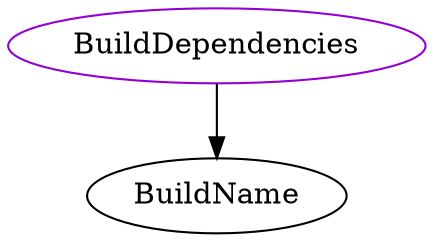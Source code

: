 digraph builddependencies{
BuildDependencies -> BuildName;
BuildDependencies	[shape=oval, color=darkviolet, label="BuildDependencies"];
}
